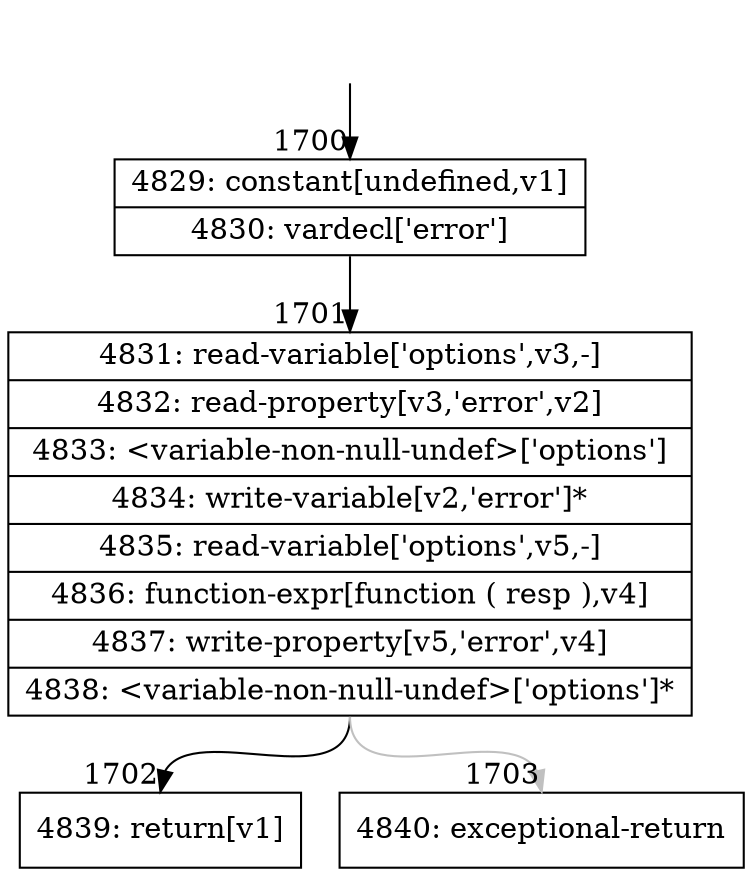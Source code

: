 digraph {
rankdir="TD"
BB_entry121[shape=none,label=""];
BB_entry121 -> BB1700 [tailport=s, headport=n, headlabel="    1700"]
BB1700 [shape=record label="{4829: constant[undefined,v1]|4830: vardecl['error']}" ] 
BB1700 -> BB1701 [tailport=s, headport=n, headlabel="      1701"]
BB1701 [shape=record label="{4831: read-variable['options',v3,-]|4832: read-property[v3,'error',v2]|4833: \<variable-non-null-undef\>['options']|4834: write-variable[v2,'error']*|4835: read-variable['options',v5,-]|4836: function-expr[function ( resp ),v4]|4837: write-property[v5,'error',v4]|4838: \<variable-non-null-undef\>['options']*}" ] 
BB1701 -> BB1702 [tailport=s, headport=n, headlabel="      1702"]
BB1701 -> BB1703 [tailport=s, headport=n, color=gray, headlabel="      1703"]
BB1702 [shape=record label="{4839: return[v1]}" ] 
BB1703 [shape=record label="{4840: exceptional-return}" ] 
//#$~ 1604
}
